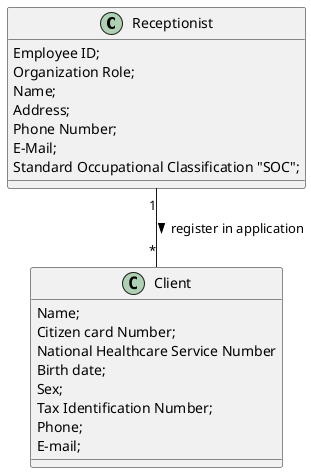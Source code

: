 @startuml
class Receptionist{
Employee ID;
Organization Role;
Name;
Address;
Phone Number;
E-Mail;
Standard Occupational Classification "SOC";
}

class Client{
Name;
Citizen card Number;
National Healthcare Service Number
Birth date;
Sex;
Tax Identification Number;
Phone;
E-mail;
}

Receptionist "1" -- "*" Client: register in application >










@enduml